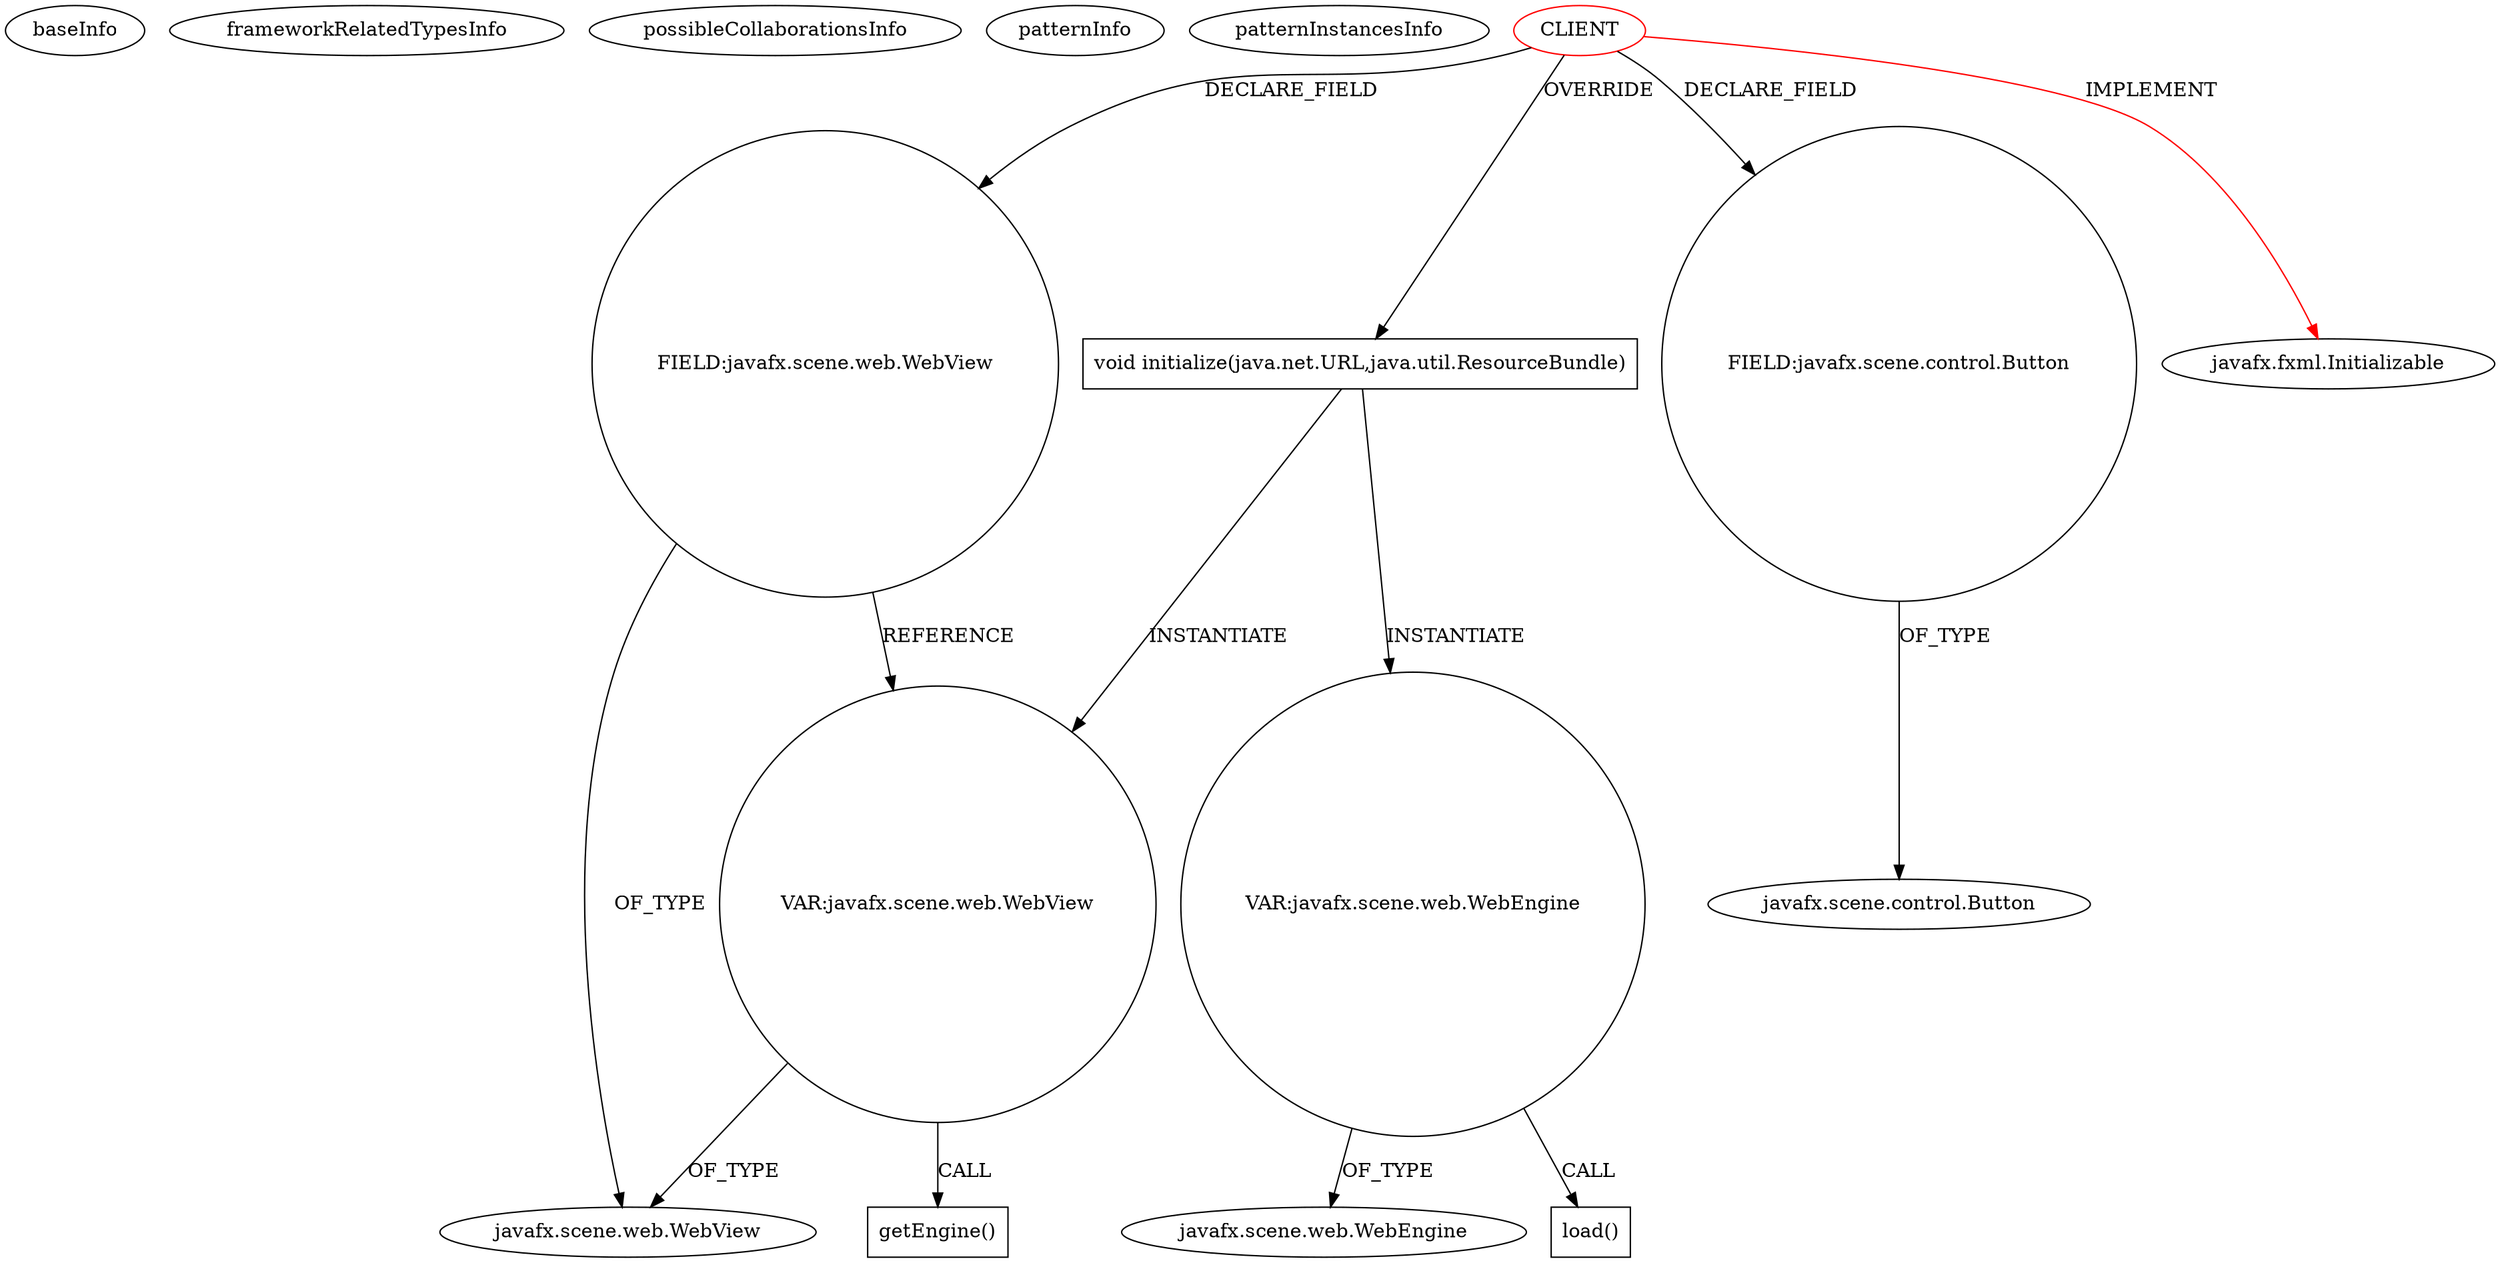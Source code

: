 digraph {
baseInfo[graphId=2379,category="pattern",isAnonymous=false,possibleRelation=false]
frameworkRelatedTypesInfo[0="javafx.fxml.Initializable"]
possibleCollaborationsInfo[]
patternInfo[frequency=2.0,patternRootClient=0]
patternInstancesInfo[0="Jamakasi-JMCLauncherFX~/Jamakasi-JMCLauncherFX/JMCLauncherFX-master/src/jmclauncherfx/MainFormController.java~MainFormController~612",1="suxue-tetris~/suxue-tetris/tetris-master/src/tetris/core/UIController.java~UIController~4358"]
26[label="FIELD:javafx.scene.web.WebView",vertexType="FIELD_DECLARATION",isFrameworkType=false,shape=circle]
29[label="VAR:javafx.scene.web.WebView",vertexType="VARIABLE_EXPRESION",isFrameworkType=false,shape=circle]
28[label="void initialize(java.net.URL,java.util.ResourceBundle)",vertexType="OVERRIDING_METHOD_DECLARATION",isFrameworkType=false,shape=box]
0[label="CLIENT",vertexType="ROOT_CLIENT_CLASS_DECLARATION",isFrameworkType=false,color=red]
4[label="FIELD:javafx.scene.control.Button",vertexType="FIELD_DECLARATION",isFrameworkType=false,shape=circle]
3[label="javafx.scene.control.Button",vertexType="FRAMEWORK_CLASS_TYPE",isFrameworkType=false]
25[label="javafx.scene.web.WebView",vertexType="FRAMEWORK_CLASS_TYPE",isFrameworkType=false]
32[label="VAR:javafx.scene.web.WebEngine",vertexType="VARIABLE_EXPRESION",isFrameworkType=false,shape=circle]
33[label="load()",vertexType="INSIDE_CALL",isFrameworkType=false,shape=box]
34[label="javafx.scene.web.WebEngine",vertexType="FRAMEWORK_CLASS_TYPE",isFrameworkType=false]
30[label="getEngine()",vertexType="INSIDE_CALL",isFrameworkType=false,shape=box]
1[label="javafx.fxml.Initializable",vertexType="FRAMEWORK_INTERFACE_TYPE",isFrameworkType=false]
29->30[label="CALL"]
32->34[label="OF_TYPE"]
26->25[label="OF_TYPE"]
26->29[label="REFERENCE"]
28->29[label="INSTANTIATE"]
0->4[label="DECLARE_FIELD"]
29->25[label="OF_TYPE"]
32->33[label="CALL"]
0->28[label="OVERRIDE"]
0->26[label="DECLARE_FIELD"]
0->1[label="IMPLEMENT",color=red]
28->32[label="INSTANTIATE"]
4->3[label="OF_TYPE"]
}
